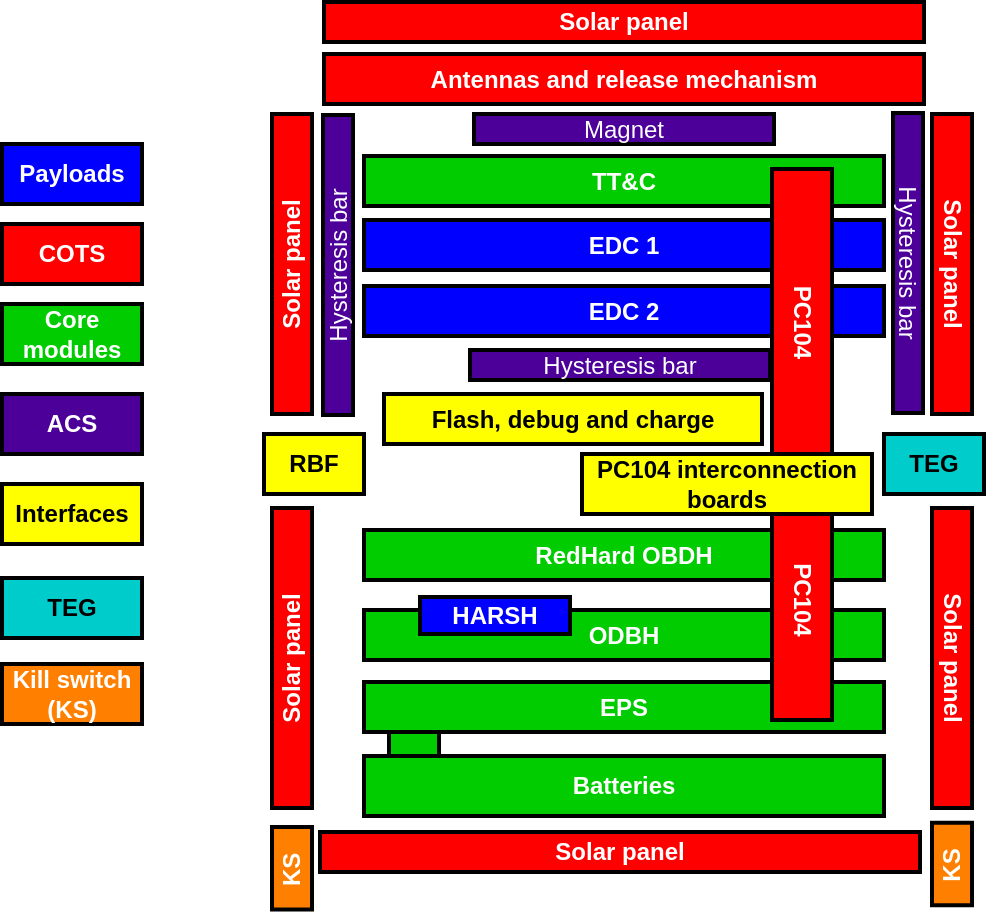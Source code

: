 <mxfile version="14.3.2" type="device"><diagram id="iPlSdhi1B9-vai2mC1SC" name="Page-1"><mxGraphModel dx="1021" dy="564" grid="1" gridSize="10" guides="1" tooltips="1" connect="1" arrows="1" fold="1" page="1" pageScale="1" pageWidth="827" pageHeight="1169" math="0" shadow="0"><root><mxCell id="0"/><mxCell id="1" parent="0"/><mxCell id="SKA3nTi1Fw8VldXnay3i-36" value="" style="rounded=0;whiteSpace=wrap;html=1;fontStyle=1;strokeWidth=2;fontColor=#FFFFFF;rotation=90;fillColor=#00CC00;" vertex="1" parent="1"><mxGeometry x="251" y="463" width="30" height="25" as="geometry"/></mxCell><mxCell id="SKA3nTi1Fw8VldXnay3i-33" value="EPS" style="rounded=0;whiteSpace=wrap;html=1;fontStyle=1;strokeWidth=2;fontColor=#FFFFFF;fillColor=#00CC00;" vertex="1" parent="1"><mxGeometry x="241" y="449" width="260" height="25" as="geometry"/></mxCell><mxCell id="SKA3nTi1Fw8VldXnay3i-32" value="ODBH" style="rounded=0;whiteSpace=wrap;html=1;fontStyle=1;strokeWidth=2;fontColor=#FFFFFF;fillColor=#00CC00;" vertex="1" parent="1"><mxGeometry x="241" y="413" width="260" height="25" as="geometry"/></mxCell><mxCell id="SKA3nTi1Fw8VldXnay3i-1" value="Solar panel" style="rounded=0;whiteSpace=wrap;html=1;fontStyle=1;strokeWidth=2;fillColor=#FF0000;fontColor=#FFFFFF;" vertex="1" parent="1"><mxGeometry x="221" y="109" width="300" height="20" as="geometry"/></mxCell><mxCell id="SKA3nTi1Fw8VldXnay3i-3" value="Antennas and release mechanism" style="rounded=0;whiteSpace=wrap;html=1;fontStyle=1;strokeWidth=2;fillColor=#FF0000;fontColor=#FFFFFF;" vertex="1" parent="1"><mxGeometry x="221" y="135" width="300" height="25" as="geometry"/></mxCell><mxCell id="SKA3nTi1Fw8VldXnay3i-4" value="Solar panel" style="rounded=0;whiteSpace=wrap;html=1;fontStyle=1;strokeWidth=2;fillColor=#FF0000;fontColor=#FFFFFF;rotation=-90;" vertex="1" parent="1"><mxGeometry x="130" y="230" width="150" height="20" as="geometry"/></mxCell><mxCell id="SKA3nTi1Fw8VldXnay3i-5" value="Solar panel" style="rounded=0;whiteSpace=wrap;html=1;fontStyle=1;strokeWidth=2;fillColor=#FF0000;fontColor=#FFFFFF;rotation=-90;" vertex="1" parent="1"><mxGeometry x="130" y="427" width="150" height="20" as="geometry"/></mxCell><mxCell id="SKA3nTi1Fw8VldXnay3i-6" value="Solar panel" style="rounded=0;whiteSpace=wrap;html=1;fontStyle=1;strokeWidth=2;fillColor=#FF0000;fontColor=#FFFFFF;rotation=90;" vertex="1" parent="1"><mxGeometry x="460" y="427" width="150" height="20" as="geometry"/></mxCell><mxCell id="SKA3nTi1Fw8VldXnay3i-7" value="Solar panel" style="rounded=0;whiteSpace=wrap;html=1;fontStyle=1;strokeWidth=2;fillColor=#FF0000;fontColor=#FFFFFF;rotation=90;" vertex="1" parent="1"><mxGeometry x="460" y="230" width="150" height="20" as="geometry"/></mxCell><mxCell id="SKA3nTi1Fw8VldXnay3i-9" value="COTS" style="rounded=0;whiteSpace=wrap;html=1;fontStyle=1;strokeWidth=2;fillColor=#FF0000;fontColor=#FFFFFF;" vertex="1" parent="1"><mxGeometry x="60" y="220" width="70" height="30" as="geometry"/></mxCell><mxCell id="SKA3nTi1Fw8VldXnay3i-12" value="Payloads" style="rounded=0;whiteSpace=wrap;html=1;fontStyle=1;strokeWidth=2;fillColor=#0000FF;fontColor=#FFFFFF;" vertex="1" parent="1"><mxGeometry x="60" y="180" width="70" height="30" as="geometry"/></mxCell><mxCell id="SKA3nTi1Fw8VldXnay3i-13" value="Core modules" style="rounded=0;whiteSpace=wrap;html=1;fontStyle=1;strokeWidth=2;fontColor=#FFFFFF;fillColor=#00CC00;" vertex="1" parent="1"><mxGeometry x="60" y="260" width="70" height="30" as="geometry"/></mxCell><mxCell id="SKA3nTi1Fw8VldXnay3i-14" value="ACS" style="rounded=0;whiteSpace=wrap;html=1;fontStyle=1;strokeWidth=2;fontColor=#FFFFFF;fillColor=#4C0099;" vertex="1" parent="1"><mxGeometry x="60" y="305" width="70" height="30" as="geometry"/></mxCell><mxCell id="SKA3nTi1Fw8VldXnay3i-15" value="Kill switch (KS)" style="rounded=0;whiteSpace=wrap;html=1;fontStyle=1;strokeWidth=2;fontColor=#FFFFFF;fillColor=#FF8000;" vertex="1" parent="1"><mxGeometry x="60" y="440" width="70" height="30" as="geometry"/></mxCell><mxCell id="SKA3nTi1Fw8VldXnay3i-16" value="Interfaces" style="rounded=0;whiteSpace=wrap;html=1;fontStyle=1;strokeWidth=2;fillColor=#FFFF00;" vertex="1" parent="1"><mxGeometry x="60" y="350" width="70" height="30" as="geometry"/></mxCell><mxCell id="SKA3nTi1Fw8VldXnay3i-18" value="RedHard OBDH" style="rounded=0;whiteSpace=wrap;html=1;fontStyle=1;strokeWidth=2;fontColor=#FFFFFF;fillColor=#00CC00;" vertex="1" parent="1"><mxGeometry x="241" y="373" width="260" height="25" as="geometry"/></mxCell><mxCell id="SKA3nTi1Fw8VldXnay3i-19" value="EDC 1" style="rounded=0;whiteSpace=wrap;html=1;fontStyle=1;strokeWidth=2;fontColor=#FFFFFF;fillColor=#0000FF;" vertex="1" parent="1"><mxGeometry x="241" y="218" width="260" height="25" as="geometry"/></mxCell><mxCell id="SKA3nTi1Fw8VldXnay3i-20" value="Hysteresis bar" style="rounded=0;whiteSpace=wrap;html=1;fontStyle=0;strokeWidth=2;fontColor=#FFFFFF;rotation=-90;fillColor=#4C0099;" vertex="1" parent="1"><mxGeometry x="153" y="233" width="150" height="15" as="geometry"/></mxCell><mxCell id="SKA3nTi1Fw8VldXnay3i-21" value="Hysteresis bar" style="rounded=0;whiteSpace=wrap;html=1;fontStyle=0;strokeWidth=2;fontColor=#FFFFFF;rotation=90;fillColor=#4C0099;" vertex="1" parent="1"><mxGeometry x="438" y="232" width="150" height="15" as="geometry"/></mxCell><mxCell id="SKA3nTi1Fw8VldXnay3i-22" value="Hysteresis bar" style="rounded=0;whiteSpace=wrap;html=1;fontStyle=0;strokeWidth=2;fontColor=#FFFFFF;rotation=0;fillColor=#4C0099;" vertex="1" parent="1"><mxGeometry x="294" y="283" width="150" height="15" as="geometry"/></mxCell><mxCell id="SKA3nTi1Fw8VldXnay3i-25" value="KS" style="rounded=0;whiteSpace=wrap;html=1;fontStyle=1;strokeWidth=2;rotation=-90;fillColor=#FF8000;fontColor=#FFFFFF;" vertex="1" parent="1"><mxGeometry x="184.38" y="532.13" width="41.25" height="20" as="geometry"/></mxCell><mxCell id="SKA3nTi1Fw8VldXnay3i-27" value="TEG" style="rounded=0;whiteSpace=wrap;html=1;fontStyle=1;strokeWidth=2;rotation=0;fillColor=#00CCCC;" vertex="1" parent="1"><mxGeometry x="501" y="325" width="50" height="30" as="geometry"/></mxCell><mxCell id="SKA3nTi1Fw8VldXnay3i-31" value="TEG" style="rounded=0;whiteSpace=wrap;html=1;fontStyle=1;strokeWidth=2;fillColor=#00CCCC;" vertex="1" parent="1"><mxGeometry x="60" y="397" width="70" height="30" as="geometry"/></mxCell><mxCell id="SKA3nTi1Fw8VldXnay3i-8" value="PC104" style="rounded=0;whiteSpace=wrap;html=1;fontStyle=1;strokeWidth=2;fillColor=#FF0000;fontColor=#FFFFFF;rotation=90;" vertex="1" parent="1"><mxGeometry x="400" y="393" width="120" height="30" as="geometry"/></mxCell><mxCell id="SKA3nTi1Fw8VldXnay3i-34" value="TT&amp;amp;C" style="rounded=0;whiteSpace=wrap;html=1;fontStyle=1;strokeWidth=2;fontColor=#FFFFFF;fillColor=#00CC00;" vertex="1" parent="1"><mxGeometry x="241" y="186" width="260" height="25" as="geometry"/></mxCell><mxCell id="SKA3nTi1Fw8VldXnay3i-35" value="Batteries" style="rounded=0;whiteSpace=wrap;html=1;fontStyle=1;strokeWidth=2;fontColor=#FFFFFF;fillColor=#00CC00;" vertex="1" parent="1"><mxGeometry x="241" y="486" width="260" height="30" as="geometry"/></mxCell><mxCell id="SKA3nTi1Fw8VldXnay3i-37" value="Solar panel" style="rounded=0;whiteSpace=wrap;html=1;fontStyle=1;strokeWidth=2;fillColor=#FF0000;fontColor=#FFFFFF;" vertex="1" parent="1"><mxGeometry x="219" y="524" width="300" height="20" as="geometry"/></mxCell><mxCell id="SKA3nTi1Fw8VldXnay3i-38" value="KS" style="rounded=0;whiteSpace=wrap;html=1;fontStyle=1;strokeWidth=2;rotation=-90;fillColor=#FF8000;fontColor=#FFFFFF;" vertex="1" parent="1"><mxGeometry x="514.37" y="530" width="41.25" height="20" as="geometry"/></mxCell><mxCell id="SKA3nTi1Fw8VldXnay3i-39" value="HARSH" style="rounded=0;whiteSpace=wrap;html=1;fontStyle=1;strokeWidth=2;fontColor=#FFFFFF;fillColor=#0000FF;" vertex="1" parent="1"><mxGeometry x="269" y="406.5" width="75" height="18.5" as="geometry"/></mxCell><mxCell id="SKA3nTi1Fw8VldXnay3i-40" value="RBF" style="rounded=0;whiteSpace=wrap;html=1;fontStyle=1;strokeWidth=2;rotation=0;fillColor=#FFFF00;" vertex="1" parent="1"><mxGeometry x="191" y="325" width="50" height="30" as="geometry"/></mxCell><mxCell id="SKA3nTi1Fw8VldXnay3i-41" value="Magnet" style="rounded=0;whiteSpace=wrap;html=1;fontStyle=0;strokeWidth=2;fontColor=#FFFFFF;rotation=0;fillColor=#4C0099;" vertex="1" parent="1"><mxGeometry x="296" y="165" width="150" height="15" as="geometry"/></mxCell><mxCell id="SKA3nTi1Fw8VldXnay3i-42" value="EDC 2" style="rounded=0;whiteSpace=wrap;html=1;fontStyle=1;strokeWidth=2;fontColor=#FFFFFF;fillColor=#0000FF;" vertex="1" parent="1"><mxGeometry x="241" y="251" width="260" height="25" as="geometry"/></mxCell><mxCell id="SKA3nTi1Fw8VldXnay3i-10" value="PC104" style="rounded=0;whiteSpace=wrap;html=1;fontStyle=1;strokeWidth=2;fillColor=#FF0000;fontColor=#FFFFFF;rotation=90;" vertex="1" parent="1"><mxGeometry x="383.75" y="253.75" width="152.5" height="30" as="geometry"/></mxCell><mxCell id="SKA3nTi1Fw8VldXnay3i-24" value="Flash, debug and charge " style="rounded=0;whiteSpace=wrap;html=1;fontStyle=1;strokeWidth=2;fillColor=#FFFF00;" vertex="1" parent="1"><mxGeometry x="251" y="305" width="189" height="25" as="geometry"/></mxCell><mxCell id="SKA3nTi1Fw8VldXnay3i-11" value="&lt;span style=&quot;left: 66.142px ; top: 173.166px ; font-size: 12px ; font-family: sans-serif ; transform: scalex(1.056)&quot;&gt;PC104 interconnection boards&lt;/span&gt;" style="rounded=0;whiteSpace=wrap;html=1;fontStyle=1;strokeWidth=2;rotation=0;fontSize=12;fillColor=#FFFF00;" vertex="1" parent="1"><mxGeometry x="350" y="335" width="145" height="30" as="geometry"/></mxCell></root></mxGraphModel></diagram></mxfile>
